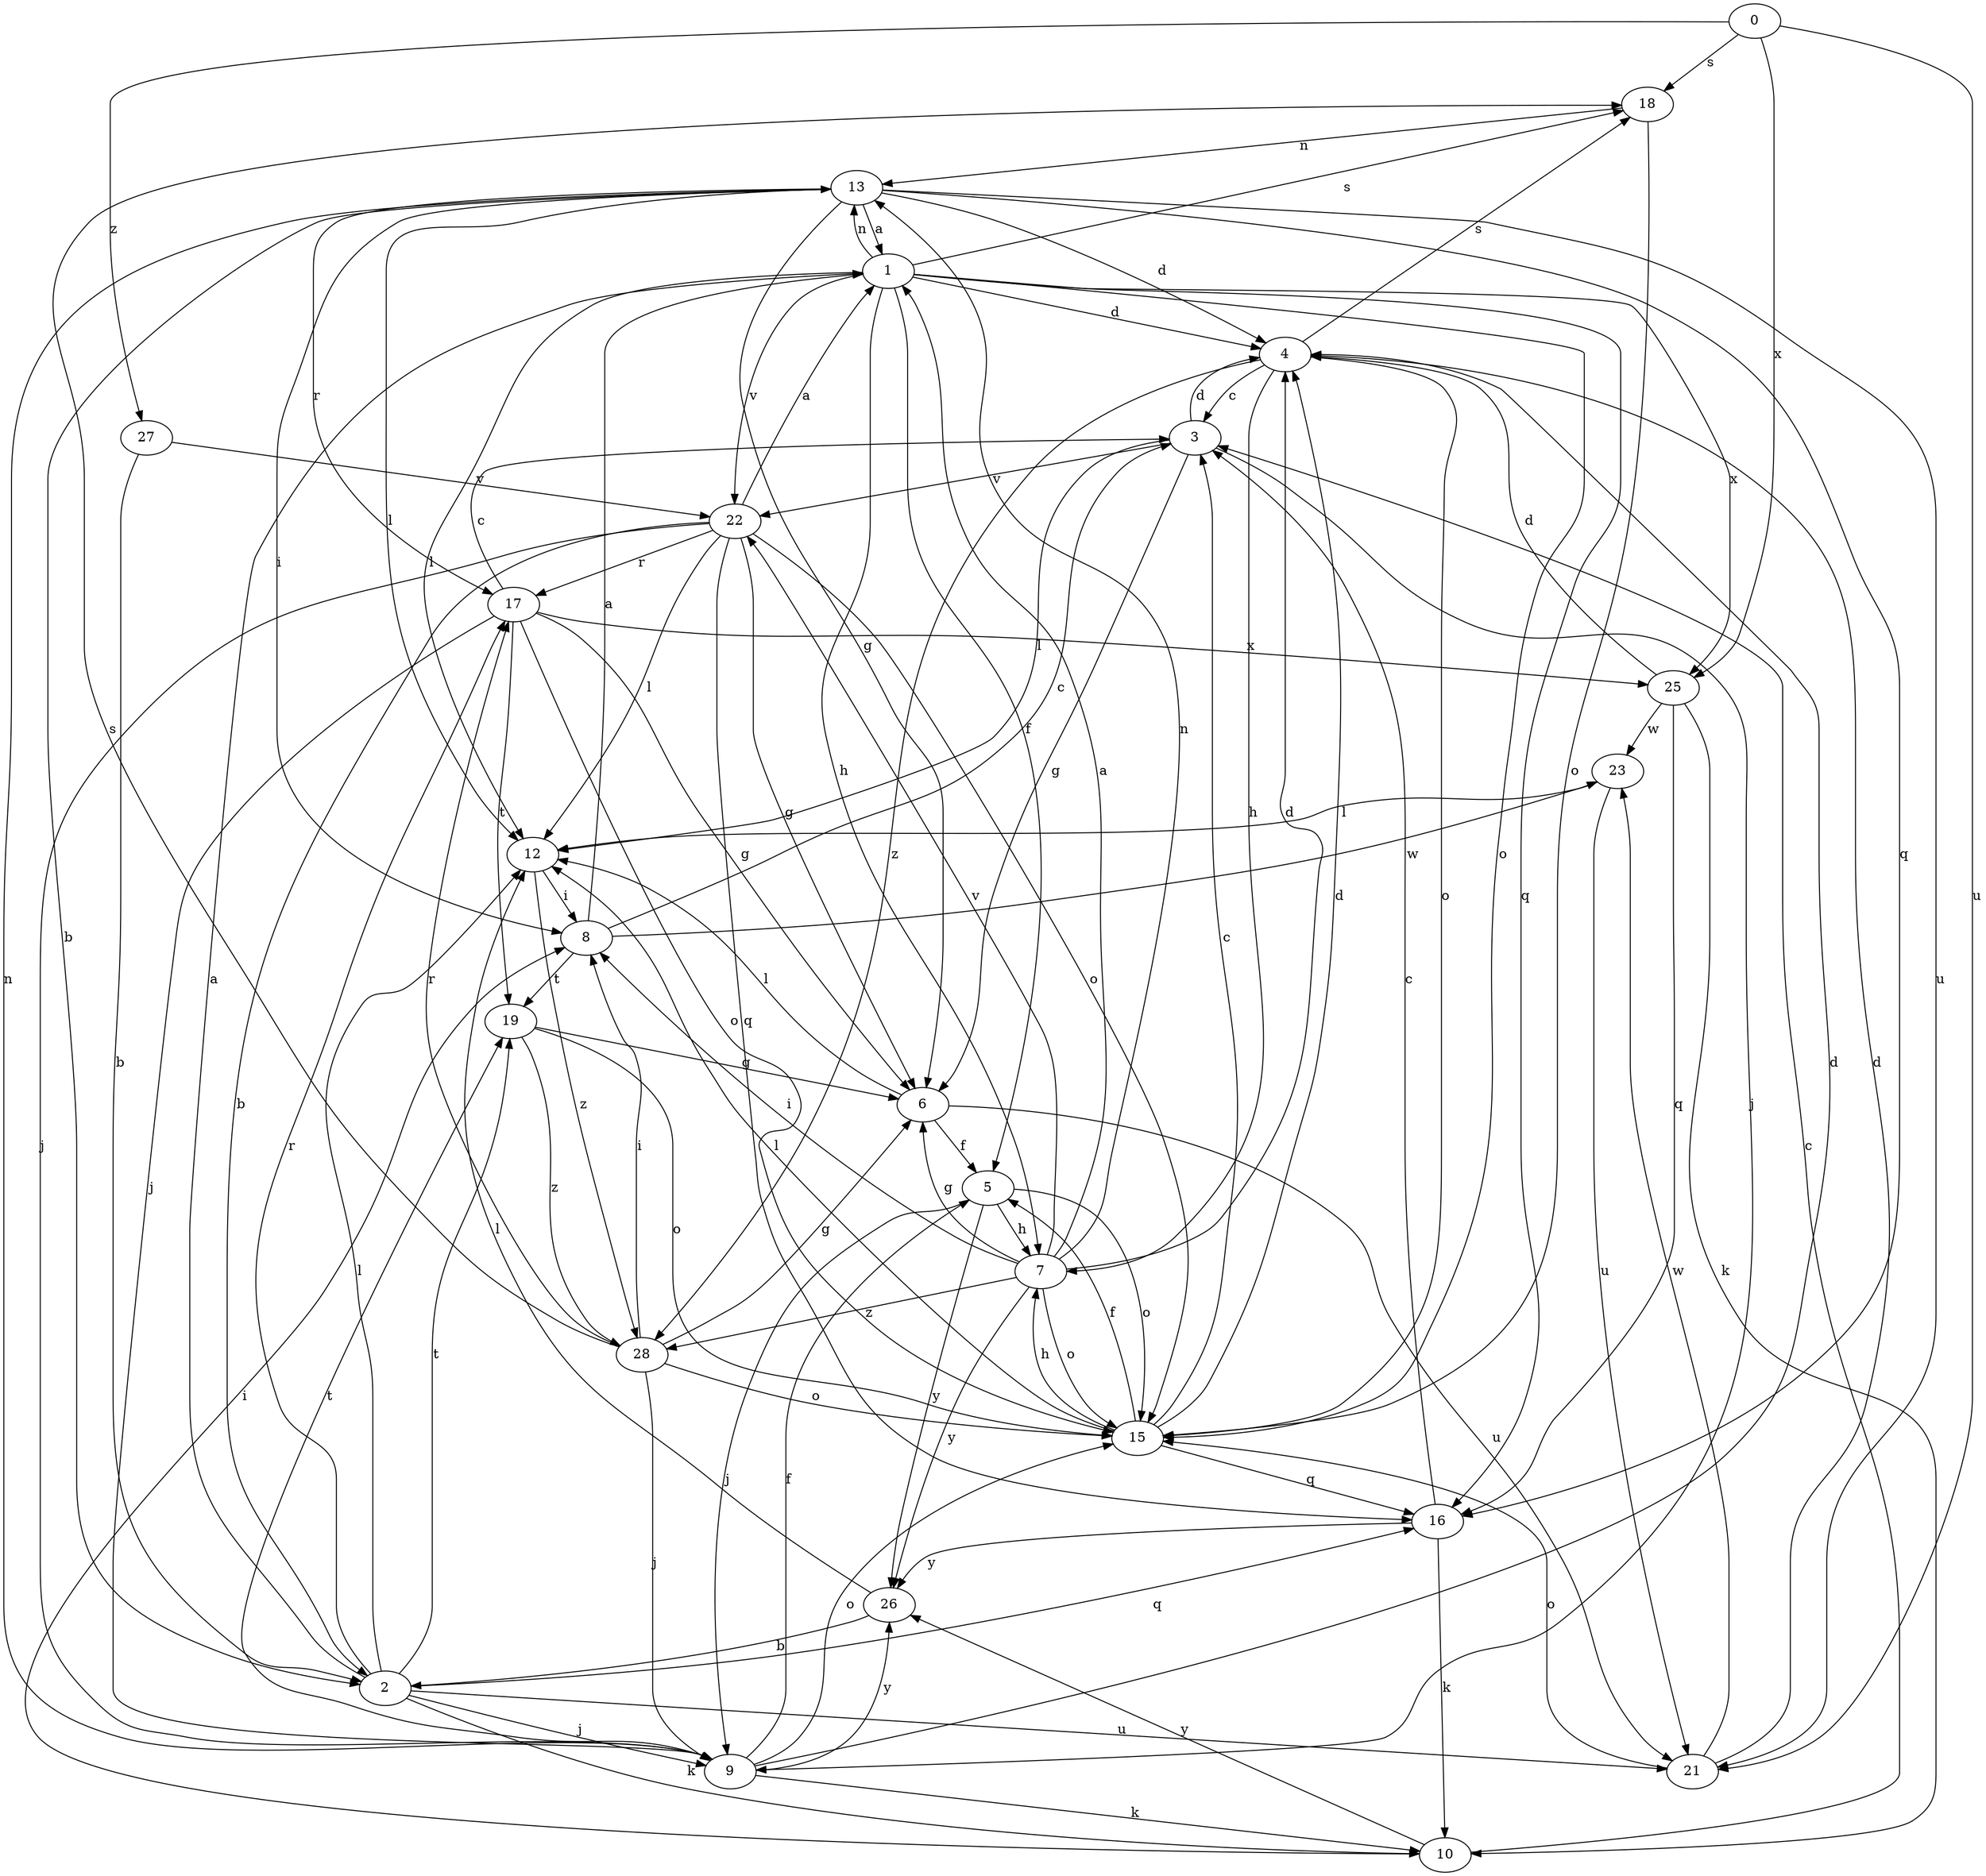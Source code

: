 strict digraph  {
0;
1;
2;
3;
4;
5;
6;
7;
8;
9;
10;
12;
13;
15;
16;
17;
18;
19;
21;
22;
23;
25;
26;
27;
28;
0 -> 18  [label=s];
0 -> 21  [label=u];
0 -> 25  [label=x];
0 -> 27  [label=z];
1 -> 4  [label=d];
1 -> 5  [label=f];
1 -> 7  [label=h];
1 -> 12  [label=l];
1 -> 13  [label=n];
1 -> 15  [label=o];
1 -> 16  [label=q];
1 -> 18  [label=s];
1 -> 22  [label=v];
1 -> 25  [label=x];
2 -> 1  [label=a];
2 -> 9  [label=j];
2 -> 10  [label=k];
2 -> 12  [label=l];
2 -> 16  [label=q];
2 -> 17  [label=r];
2 -> 19  [label=t];
2 -> 21  [label=u];
3 -> 4  [label=d];
3 -> 6  [label=g];
3 -> 9  [label=j];
3 -> 12  [label=l];
3 -> 22  [label=v];
4 -> 3  [label=c];
4 -> 7  [label=h];
4 -> 15  [label=o];
4 -> 18  [label=s];
4 -> 28  [label=z];
5 -> 7  [label=h];
5 -> 9  [label=j];
5 -> 15  [label=o];
5 -> 26  [label=y];
6 -> 5  [label=f];
6 -> 12  [label=l];
6 -> 21  [label=u];
7 -> 1  [label=a];
7 -> 4  [label=d];
7 -> 6  [label=g];
7 -> 8  [label=i];
7 -> 13  [label=n];
7 -> 15  [label=o];
7 -> 22  [label=v];
7 -> 26  [label=y];
7 -> 28  [label=z];
8 -> 1  [label=a];
8 -> 3  [label=c];
8 -> 19  [label=t];
8 -> 23  [label=w];
9 -> 4  [label=d];
9 -> 5  [label=f];
9 -> 10  [label=k];
9 -> 13  [label=n];
9 -> 15  [label=o];
9 -> 19  [label=t];
9 -> 26  [label=y];
10 -> 3  [label=c];
10 -> 8  [label=i];
10 -> 26  [label=y];
12 -> 8  [label=i];
12 -> 28  [label=z];
13 -> 1  [label=a];
13 -> 2  [label=b];
13 -> 4  [label=d];
13 -> 6  [label=g];
13 -> 8  [label=i];
13 -> 12  [label=l];
13 -> 16  [label=q];
13 -> 17  [label=r];
13 -> 21  [label=u];
15 -> 3  [label=c];
15 -> 4  [label=d];
15 -> 5  [label=f];
15 -> 7  [label=h];
15 -> 12  [label=l];
15 -> 16  [label=q];
16 -> 3  [label=c];
16 -> 10  [label=k];
16 -> 26  [label=y];
17 -> 3  [label=c];
17 -> 6  [label=g];
17 -> 9  [label=j];
17 -> 15  [label=o];
17 -> 19  [label=t];
17 -> 25  [label=x];
18 -> 13  [label=n];
18 -> 15  [label=o];
19 -> 6  [label=g];
19 -> 15  [label=o];
19 -> 28  [label=z];
21 -> 4  [label=d];
21 -> 15  [label=o];
21 -> 23  [label=w];
22 -> 1  [label=a];
22 -> 2  [label=b];
22 -> 6  [label=g];
22 -> 9  [label=j];
22 -> 12  [label=l];
22 -> 15  [label=o];
22 -> 16  [label=q];
22 -> 17  [label=r];
23 -> 12  [label=l];
23 -> 21  [label=u];
25 -> 4  [label=d];
25 -> 10  [label=k];
25 -> 16  [label=q];
25 -> 23  [label=w];
26 -> 2  [label=b];
26 -> 12  [label=l];
27 -> 2  [label=b];
27 -> 22  [label=v];
28 -> 6  [label=g];
28 -> 8  [label=i];
28 -> 9  [label=j];
28 -> 15  [label=o];
28 -> 17  [label=r];
28 -> 18  [label=s];
}
